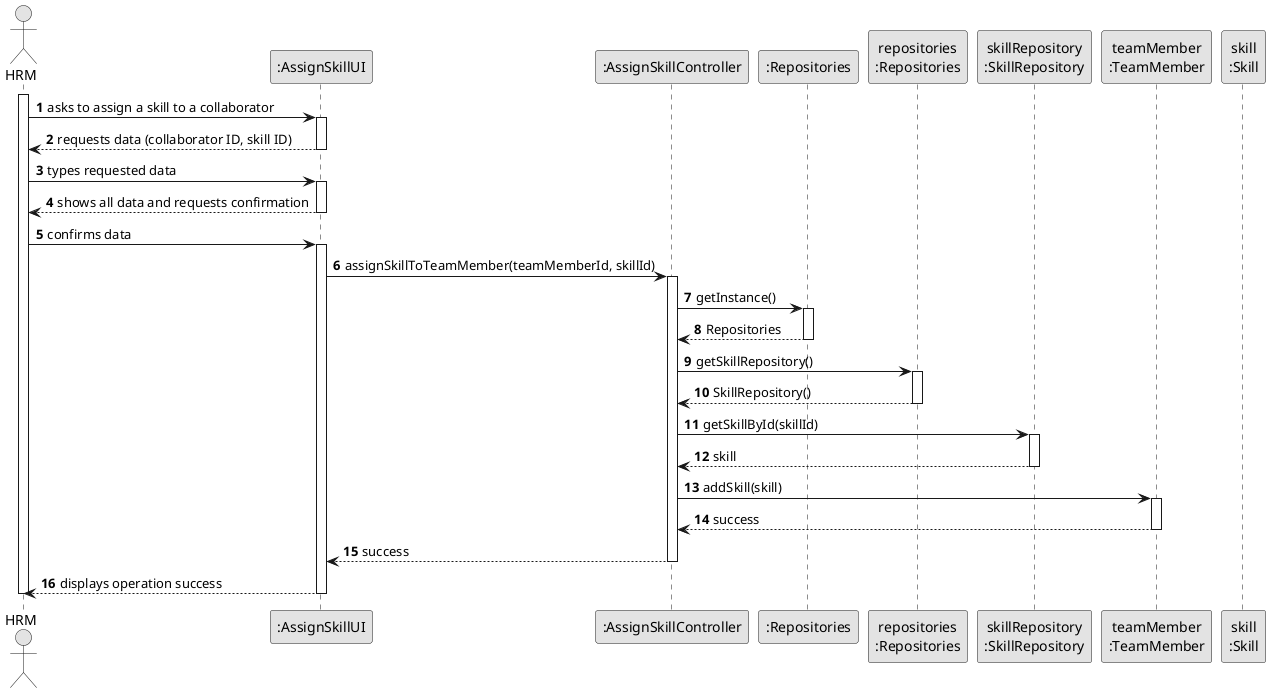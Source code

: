 @startuml
skinparam monochrome true
skinparam packageStyle rectangle
skinparam shadowing false

autonumber

'hide footbox
actor "HRM" as ADM
participant ":AssignSkillUI" as UI
participant ":AssignSkillController" as CTRL
participant ":Repositories" as RepositorySingleton
participant "repositories\n:Repositories" as PLAT
participant "skillRepository\n:SkillRepository" as SkillRepository
participant "teamMember\n:TeamMember" as TeamMember
participant "skill\n:Skill" as Skill

activate ADM

    ADM -> UI : asks to assign a skill to a collaborator
    activate UI

    UI --> ADM : requests data (collaborator ID, skill ID)
    deactivate UI

    ADM -> UI : types requested data
    activate UI

    UI --> ADM : shows all data and requests confirmation
    deactivate UI

    ADM -> UI : confirms data
    activate UI

    UI -> CTRL : assignSkillToTeamMember(teamMemberId, skillId)
    activate CTRL

    CTRL -> RepositorySingleton : getInstance()
    activate RepositorySingleton
    CTRL <-- RepositorySingleton : Repositories
    deactivate RepositorySingleton

    CTRL -> PLAT : getSkillRepository()
    activate PLAT
    CTRL <-- PLAT : SkillRepository()
    deactivate PLAT

    CTRL -> SkillRepository : getSkillById(skillId)
    activate SkillRepository
    CTRL <-- SkillRepository : skill
    deactivate SkillRepository

    CTRL -> TeamMember : addSkill(skill)
    activate TeamMember
    CTRL <-- TeamMember : success
    deactivate TeamMember

    CTRL --> UI : success
    deactivate CTRL

    UI --> ADM : displays operation success
deactivate UI

deactivate ADM

@enduml